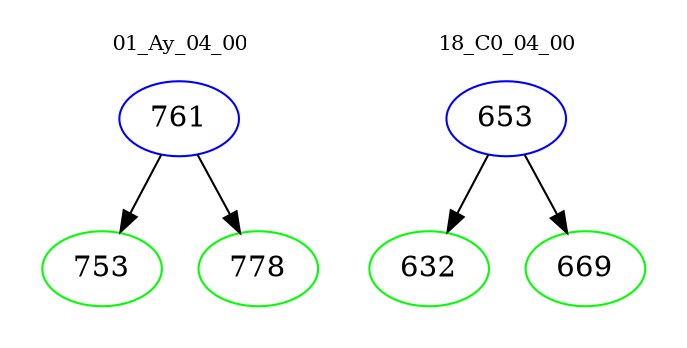 digraph{
subgraph cluster_0 {
color = white
label = "01_Ay_04_00";
fontsize=10;
T0_761 [label="761", color="blue"]
T0_761 -> T0_753 [color="black"]
T0_753 [label="753", color="green"]
T0_761 -> T0_778 [color="black"]
T0_778 [label="778", color="green"]
}
subgraph cluster_1 {
color = white
label = "18_C0_04_00";
fontsize=10;
T1_653 [label="653", color="blue"]
T1_653 -> T1_632 [color="black"]
T1_632 [label="632", color="green"]
T1_653 -> T1_669 [color="black"]
T1_669 [label="669", color="green"]
}
}
